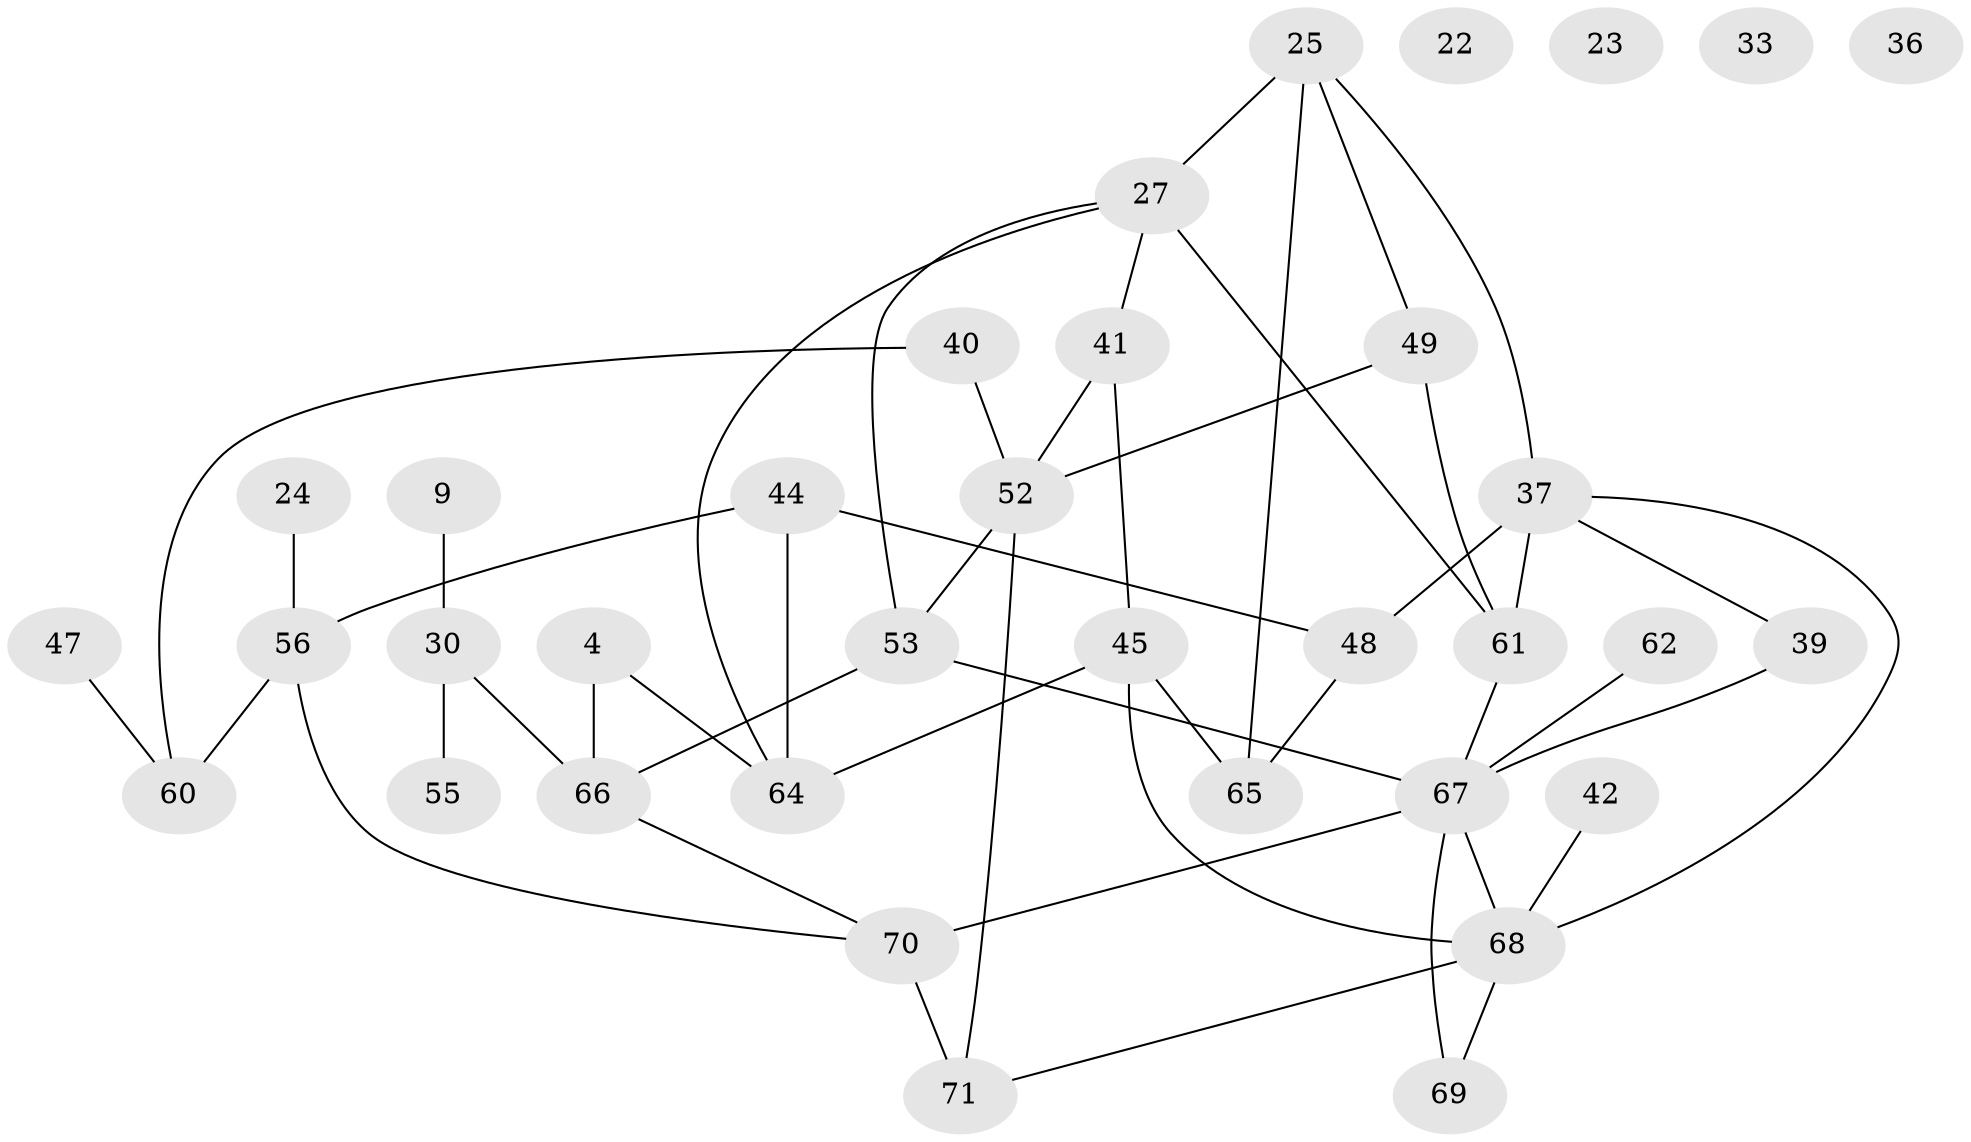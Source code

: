 // original degree distribution, {3: 0.2112676056338028, 6: 0.014084507042253521, 2: 0.2535211267605634, 1: 0.1267605633802817, 5: 0.1267605633802817, 7: 0.014084507042253521, 0: 0.056338028169014086, 4: 0.19718309859154928}
// Generated by graph-tools (version 1.1) at 2025/40/03/09/25 04:40:28]
// undirected, 35 vertices, 49 edges
graph export_dot {
graph [start="1"]
  node [color=gray90,style=filled];
  4;
  9;
  22;
  23;
  24;
  25;
  27 [super="+26"];
  30 [super="+3"];
  33;
  36;
  37 [super="+10"];
  39;
  40 [super="+1"];
  41 [super="+11+21+38"];
  42;
  44;
  45;
  47 [super="+35"];
  48 [super="+17"];
  49 [super="+43"];
  52 [super="+15"];
  53;
  55 [super="+54"];
  56 [super="+19+46"];
  60 [super="+51"];
  61 [super="+16+32"];
  62;
  64 [super="+63"];
  65 [super="+7"];
  66;
  67 [super="+13+34+58+50"];
  68 [super="+59+18"];
  69;
  70 [super="+2"];
  71 [super="+57"];
  4 -- 64;
  4 -- 66;
  9 -- 30;
  24 -- 56;
  25 -- 27 [weight=2];
  25 -- 65;
  25 -- 37;
  25 -- 49;
  27 -- 64;
  27 -- 53;
  27 -- 61;
  27 -- 41;
  30 -- 55;
  30 -- 66 [weight=2];
  37 -- 39;
  37 -- 48 [weight=2];
  37 -- 61;
  37 -- 68 [weight=2];
  39 -- 67;
  40 -- 52 [weight=2];
  40 -- 60 [weight=2];
  41 -- 45;
  41 -- 52;
  42 -- 68;
  44 -- 64 [weight=2];
  44 -- 56 [weight=2];
  44 -- 48;
  45 -- 65 [weight=2];
  45 -- 64;
  45 -- 68;
  47 -- 60;
  48 -- 65;
  49 -- 61;
  49 -- 52;
  52 -- 53 [weight=2];
  52 -- 71;
  53 -- 66;
  53 -- 67;
  56 -- 70 [weight=2];
  56 -- 60;
  61 -- 67 [weight=2];
  62 -- 67;
  66 -- 70;
  67 -- 69;
  67 -- 68 [weight=2];
  67 -- 70 [weight=3];
  68 -- 69;
  68 -- 71;
  70 -- 71 [weight=2];
}

